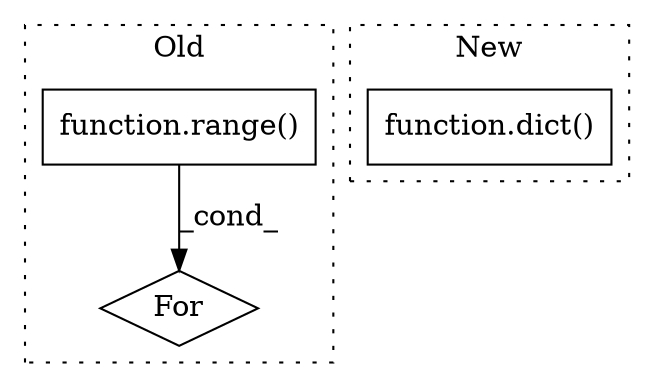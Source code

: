 digraph G {
subgraph cluster0 {
1 [label="function.range()" a="75" s="4491,4517" l="6,1" shape="box"];
3 [label="For" a="107" s="4472,4518" l="4,14" shape="diamond"];
label = "Old";
style="dotted";
}
subgraph cluster1 {
2 [label="function.dict()" a="75" s="6842" l="205" shape="box"];
label = "New";
style="dotted";
}
1 -> 3 [label="_cond_"];
}